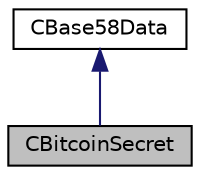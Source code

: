 digraph "CBitcoinSecret"
{
  edge [fontname="Helvetica",fontsize="10",labelfontname="Helvetica",labelfontsize="10"];
  node [fontname="Helvetica",fontsize="10",shape=record];
  Node0 [label="CBitcoinSecret",height=0.2,width=0.4,color="black", fillcolor="grey75", style="filled", fontcolor="black"];
  Node1 -> Node0 [dir="back",color="midnightblue",fontsize="10",style="solid",fontname="Helvetica"];
  Node1 [label="CBase58Data",height=0.2,width=0.4,color="black", fillcolor="white", style="filled",URL="$class_c_base58_data.html",tooltip="Base class for all base58-encoded data. "];
}
